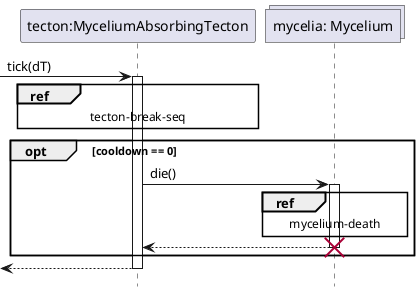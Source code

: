 @startuml Tecton/absorb-mycelium
hide footbox

participant "tecton:MyceliumAbsorbingTecton" as tecton
collections "mycelia: Mycelium" as mycelia


-> tecton : tick(dT)
activate tecton
ref over tecton
    tecton-break-seq
end ref
opt cooldown == 0
    tecton -> mycelia : die()
    activate mycelia

    ref over mycelia
        mycelium-death
    end ref

    return
    destroy mycelia
end
return

@enduml
